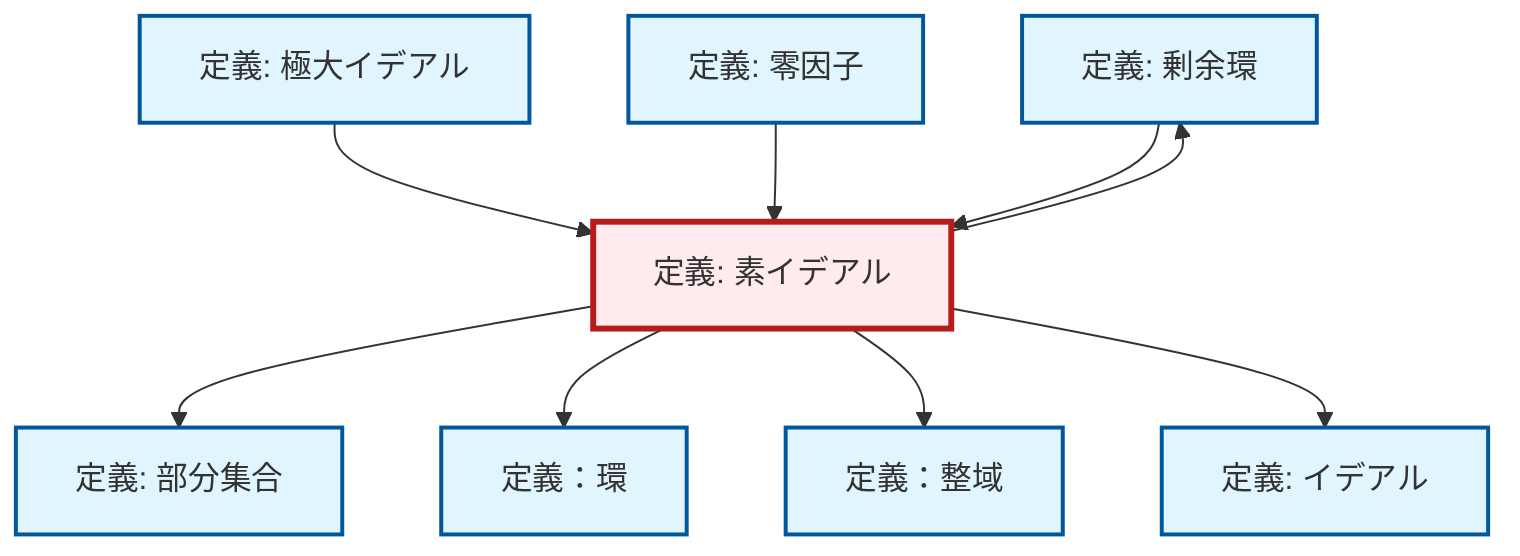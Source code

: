 graph TD
    classDef definition fill:#e1f5fe,stroke:#01579b,stroke-width:2px
    classDef theorem fill:#f3e5f5,stroke:#4a148c,stroke-width:2px
    classDef axiom fill:#fff3e0,stroke:#e65100,stroke-width:2px
    classDef example fill:#e8f5e9,stroke:#1b5e20,stroke-width:2px
    classDef current fill:#ffebee,stroke:#b71c1c,stroke-width:3px
    def-quotient-ring["定義: 剰余環"]:::definition
    def-ring["定義：環"]:::definition
    def-subset["定義: 部分集合"]:::definition
    def-prime-ideal["定義: 素イデアル"]:::definition
    def-zero-divisor["定義: 零因子"]:::definition
    def-maximal-ideal["定義: 極大イデアル"]:::definition
    def-ideal["定義: イデアル"]:::definition
    def-integral-domain["定義：整域"]:::definition
    def-prime-ideal --> def-subset
    def-prime-ideal --> def-ring
    def-prime-ideal --> def-integral-domain
    def-maximal-ideal --> def-prime-ideal
    def-prime-ideal --> def-ideal
    def-zero-divisor --> def-prime-ideal
    def-prime-ideal --> def-quotient-ring
    def-quotient-ring --> def-prime-ideal
    class def-prime-ideal current